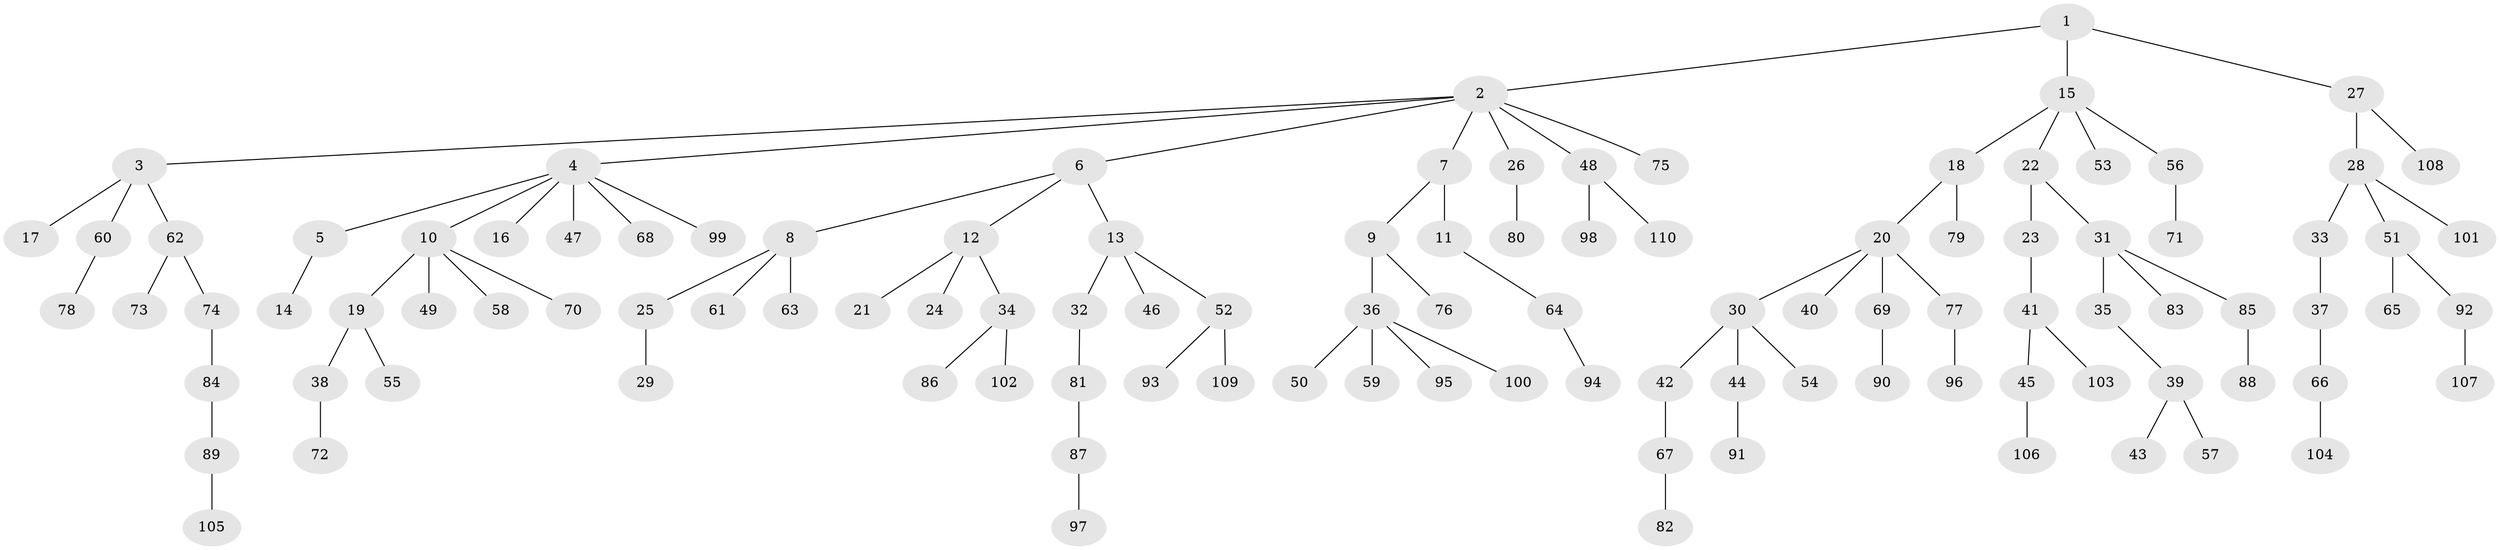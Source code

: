 // coarse degree distribution, {9: 0.030303030303030304, 2: 0.15151515151515152, 3: 0.09090909090909091, 6: 0.030303030303030304, 1: 0.6666666666666666, 8: 0.030303030303030304}
// Generated by graph-tools (version 1.1) at 2025/19/03/04/25 18:19:23]
// undirected, 110 vertices, 109 edges
graph export_dot {
graph [start="1"]
  node [color=gray90,style=filled];
  1;
  2;
  3;
  4;
  5;
  6;
  7;
  8;
  9;
  10;
  11;
  12;
  13;
  14;
  15;
  16;
  17;
  18;
  19;
  20;
  21;
  22;
  23;
  24;
  25;
  26;
  27;
  28;
  29;
  30;
  31;
  32;
  33;
  34;
  35;
  36;
  37;
  38;
  39;
  40;
  41;
  42;
  43;
  44;
  45;
  46;
  47;
  48;
  49;
  50;
  51;
  52;
  53;
  54;
  55;
  56;
  57;
  58;
  59;
  60;
  61;
  62;
  63;
  64;
  65;
  66;
  67;
  68;
  69;
  70;
  71;
  72;
  73;
  74;
  75;
  76;
  77;
  78;
  79;
  80;
  81;
  82;
  83;
  84;
  85;
  86;
  87;
  88;
  89;
  90;
  91;
  92;
  93;
  94;
  95;
  96;
  97;
  98;
  99;
  100;
  101;
  102;
  103;
  104;
  105;
  106;
  107;
  108;
  109;
  110;
  1 -- 2;
  1 -- 15;
  1 -- 27;
  2 -- 3;
  2 -- 4;
  2 -- 6;
  2 -- 7;
  2 -- 26;
  2 -- 48;
  2 -- 75;
  3 -- 17;
  3 -- 60;
  3 -- 62;
  4 -- 5;
  4 -- 10;
  4 -- 16;
  4 -- 47;
  4 -- 68;
  4 -- 99;
  5 -- 14;
  6 -- 8;
  6 -- 12;
  6 -- 13;
  7 -- 9;
  7 -- 11;
  8 -- 25;
  8 -- 61;
  8 -- 63;
  9 -- 36;
  9 -- 76;
  10 -- 19;
  10 -- 49;
  10 -- 58;
  10 -- 70;
  11 -- 64;
  12 -- 21;
  12 -- 24;
  12 -- 34;
  13 -- 32;
  13 -- 46;
  13 -- 52;
  15 -- 18;
  15 -- 22;
  15 -- 53;
  15 -- 56;
  18 -- 20;
  18 -- 79;
  19 -- 38;
  19 -- 55;
  20 -- 30;
  20 -- 40;
  20 -- 69;
  20 -- 77;
  22 -- 23;
  22 -- 31;
  23 -- 41;
  25 -- 29;
  26 -- 80;
  27 -- 28;
  27 -- 108;
  28 -- 33;
  28 -- 51;
  28 -- 101;
  30 -- 42;
  30 -- 44;
  30 -- 54;
  31 -- 35;
  31 -- 83;
  31 -- 85;
  32 -- 81;
  33 -- 37;
  34 -- 86;
  34 -- 102;
  35 -- 39;
  36 -- 50;
  36 -- 59;
  36 -- 95;
  36 -- 100;
  37 -- 66;
  38 -- 72;
  39 -- 43;
  39 -- 57;
  41 -- 45;
  41 -- 103;
  42 -- 67;
  44 -- 91;
  45 -- 106;
  48 -- 98;
  48 -- 110;
  51 -- 65;
  51 -- 92;
  52 -- 93;
  52 -- 109;
  56 -- 71;
  60 -- 78;
  62 -- 73;
  62 -- 74;
  64 -- 94;
  66 -- 104;
  67 -- 82;
  69 -- 90;
  74 -- 84;
  77 -- 96;
  81 -- 87;
  84 -- 89;
  85 -- 88;
  87 -- 97;
  89 -- 105;
  92 -- 107;
}
